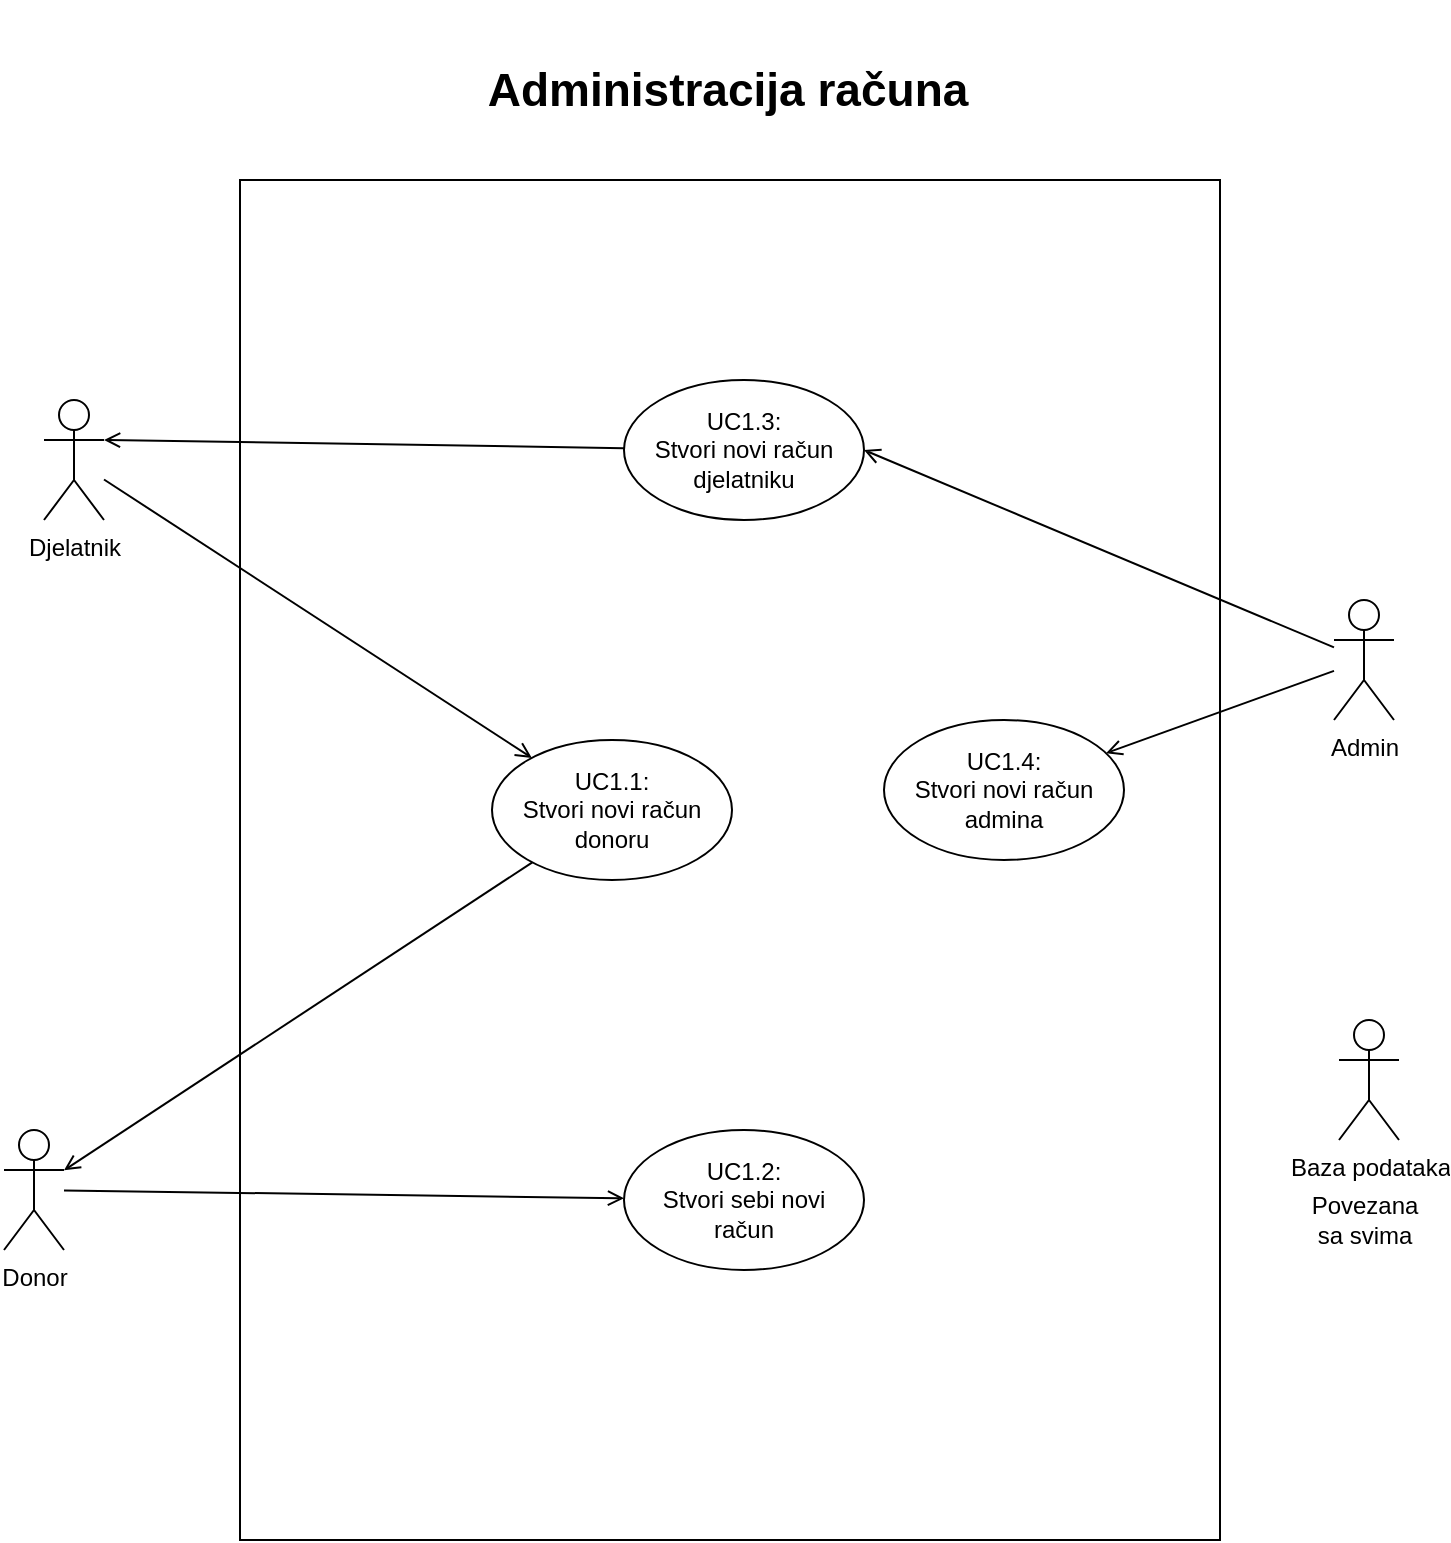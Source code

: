 <mxfile version="13.9.9" type="device" pages="6"><diagram id="UDbmSw3-b7G08Wq9L8JG" name="1 - Administracija računa"><mxGraphModel dx="1422" dy="822" grid="1" gridSize="10" guides="1" tooltips="1" connect="1" arrows="1" fold="1" page="1" pageScale="1" pageWidth="827" pageHeight="1169" math="0" shadow="0"><root><mxCell id="0"/><mxCell id="1" parent="0"/><mxCell id="YLFjxjQVgrT_yQpG1QcT-23" value="" style="rounded=0;whiteSpace=wrap;html=1;" parent="1" vertex="1"><mxGeometry x="168" y="200" width="490" height="680" as="geometry"/></mxCell><mxCell id="YLFjxjQVgrT_yQpG1QcT-1" value="UC1.1:&lt;br&gt;Stvori novi račun donoru" style="ellipse;whiteSpace=wrap;html=1;" parent="1" vertex="1"><mxGeometry x="294" y="480" width="120" height="70" as="geometry"/></mxCell><mxCell id="HblXDDCZq3bCFbvhQbTp-3" style="rounded=0;orthogonalLoop=1;jettySize=auto;html=1;entryX=1;entryY=0.5;entryDx=0;entryDy=0;endArrow=open;endFill=0;" parent="1" source="YLFjxjQVgrT_yQpG1QcT-10" target="HblXDDCZq3bCFbvhQbTp-1" edge="1"><mxGeometry relative="1" as="geometry"/></mxCell><mxCell id="iR_H6cXCIBX0SKRppzB8-4" style="edgeStyle=none;rounded=0;orthogonalLoop=1;jettySize=auto;html=1;endArrow=open;endFill=0;" edge="1" parent="1" source="YLFjxjQVgrT_yQpG1QcT-10" target="iR_H6cXCIBX0SKRppzB8-3"><mxGeometry relative="1" as="geometry"/></mxCell><object label="Admin" id="YLFjxjQVgrT_yQpG1QcT-10"><mxCell style="shape=umlActor;verticalLabelPosition=bottom;verticalAlign=top;html=1;outlineConnect=0;" parent="1" vertex="1"><mxGeometry x="715" y="410" width="30" height="60" as="geometry"/></mxCell></object><mxCell id="YLFjxjQVgrT_yQpG1QcT-11" value="Baza podataka" style="shape=umlActor;verticalLabelPosition=bottom;verticalAlign=top;html=1;outlineConnect=0;" parent="1" vertex="1"><mxGeometry x="717.5" y="620" width="30" height="60" as="geometry"/></mxCell><mxCell id="YLFjxjQVgrT_yQpG1QcT-19" style="edgeStyle=none;rounded=0;orthogonalLoop=1;jettySize=auto;html=1;endArrow=open;endFill=0;" parent="1" source="YLFjxjQVgrT_yQpG1QcT-12" target="YLFjxjQVgrT_yQpG1QcT-1" edge="1"><mxGeometry relative="1" as="geometry"/></mxCell><mxCell id="YLFjxjQVgrT_yQpG1QcT-12" value="Djelatnik" style="shape=umlActor;verticalLabelPosition=bottom;verticalAlign=top;html=1;outlineConnect=0;" parent="1" vertex="1"><mxGeometry x="70" y="310" width="30" height="60" as="geometry"/></mxCell><mxCell id="iR_H6cXCIBX0SKRppzB8-2" style="rounded=0;orthogonalLoop=1;jettySize=auto;html=1;endArrow=open;endFill=0;" edge="1" parent="1" source="YLFjxjQVgrT_yQpG1QcT-1" target="YLFjxjQVgrT_yQpG1QcT-13"><mxGeometry relative="1" as="geometry"/></mxCell><mxCell id="pMyXDb0sN9H2_X97DN93-1" style="edgeStyle=none;rounded=0;orthogonalLoop=1;jettySize=auto;html=1;endArrow=open;endFill=0;" edge="1" parent="1" source="YLFjxjQVgrT_yQpG1QcT-13" target="iR_H6cXCIBX0SKRppzB8-6"><mxGeometry relative="1" as="geometry"/></mxCell><mxCell id="YLFjxjQVgrT_yQpG1QcT-13" value="Donor" style="shape=umlActor;verticalLabelPosition=bottom;verticalAlign=top;html=1;outlineConnect=0;" parent="1" vertex="1"><mxGeometry x="50" y="675" width="30" height="60" as="geometry"/></mxCell><mxCell id="YLFjxjQVgrT_yQpG1QcT-21" value="Povezana sa svima" style="text;html=1;strokeColor=none;fillColor=none;align=center;verticalAlign=middle;whiteSpace=wrap;rounded=0;" parent="1" vertex="1"><mxGeometry x="697.5" y="710" width="65" height="20" as="geometry"/></mxCell><mxCell id="YLFjxjQVgrT_yQpG1QcT-24" value="Administracija računa" style="text;html=1;strokeColor=none;fillColor=none;align=center;verticalAlign=middle;whiteSpace=wrap;rounded=0;fontSize=23;fontStyle=1" parent="1" vertex="1"><mxGeometry x="276" y="110" width="272" height="90" as="geometry"/></mxCell><mxCell id="iR_H6cXCIBX0SKRppzB8-5" style="edgeStyle=none;rounded=0;orthogonalLoop=1;jettySize=auto;html=1;entryX=1;entryY=0.333;entryDx=0;entryDy=0;entryPerimeter=0;endArrow=open;endFill=0;" edge="1" parent="1" source="HblXDDCZq3bCFbvhQbTp-1" target="YLFjxjQVgrT_yQpG1QcT-12"><mxGeometry relative="1" as="geometry"/></mxCell><mxCell id="HblXDDCZq3bCFbvhQbTp-1" value="UC1.3:&lt;br&gt;Stvori novi račun djelatniku" style="ellipse;whiteSpace=wrap;html=1;" parent="1" vertex="1"><mxGeometry x="360" y="300" width="120" height="70" as="geometry"/></mxCell><mxCell id="iR_H6cXCIBX0SKRppzB8-3" value="UC1.4:&lt;br&gt;Stvori novi račun admina" style="ellipse;whiteSpace=wrap;html=1;" vertex="1" parent="1"><mxGeometry x="490" y="470" width="120" height="70" as="geometry"/></mxCell><mxCell id="iR_H6cXCIBX0SKRppzB8-6" value="UC1.2:&lt;br&gt;Stvori sebi novi &lt;br&gt;račun" style="ellipse;whiteSpace=wrap;html=1;" vertex="1" parent="1"><mxGeometry x="360" y="675" width="120" height="70" as="geometry"/></mxCell></root></mxGraphModel></diagram><diagram id="bcS4O8MZPXVW3qVGCRA-" name="2 - aktivacija računa"><mxGraphModel dx="1422" dy="822" grid="1" gridSize="10" guides="1" tooltips="1" connect="1" arrows="1" fold="1" page="1" pageScale="1" pageWidth="827" pageHeight="1169" math="0" shadow="0"><root><mxCell id="l3Jwe67lKNCNDeMZjs4E-0"/><mxCell id="l3Jwe67lKNCNDeMZjs4E-1" parent="l3Jwe67lKNCNDeMZjs4E-0"/><mxCell id="ZmCmNu8PJdAMWARtOQMs-0" value="" style="rounded=0;whiteSpace=wrap;html=1;" parent="l3Jwe67lKNCNDeMZjs4E-1" vertex="1"><mxGeometry x="240" y="200" width="418" height="680" as="geometry"/></mxCell><mxCell id="ZmCmNu8PJdAMWARtOQMs-25" style="edgeStyle=none;rounded=0;jumpStyle=none;orthogonalLoop=1;jettySize=auto;html=1;labelBackgroundColor=none;endArrow=block;endFill=0;fontSize=23;" parent="l3Jwe67lKNCNDeMZjs4E-1" source="ZmCmNu8PJdAMWARtOQMs-3" target="ZmCmNu8PJdAMWARtOQMs-22" edge="1"><mxGeometry relative="1" as="geometry"><mxPoint x="140" y="540" as="targetPoint"/></mxGeometry></mxCell><object label="Admin" id="ZmCmNu8PJdAMWARtOQMs-3"><mxCell style="shape=umlActor;verticalLabelPosition=bottom;verticalAlign=top;html=1;outlineConnect=0;" parent="l3Jwe67lKNCNDeMZjs4E-1" vertex="1"><mxGeometry x="60" y="700" width="30" height="60" as="geometry"/></mxCell></object><mxCell id="ZmCmNu8PJdAMWARtOQMs-5" value="Baza podataka" style="shape=umlActor;verticalLabelPosition=bottom;verticalAlign=top;html=1;outlineConnect=0;" parent="l3Jwe67lKNCNDeMZjs4E-1" vertex="1"><mxGeometry x="737.5" y="500" width="30" height="60" as="geometry"/></mxCell><mxCell id="ZmCmNu8PJdAMWARtOQMs-27" style="edgeStyle=none;rounded=0;jumpStyle=none;orthogonalLoop=1;jettySize=auto;html=1;labelBackgroundColor=none;endArrow=block;endFill=0;fontSize=23;" parent="l3Jwe67lKNCNDeMZjs4E-1" source="ZmCmNu8PJdAMWARtOQMs-8" target="ZmCmNu8PJdAMWARtOQMs-22" edge="1"><mxGeometry relative="1" as="geometry"/></mxCell><mxCell id="ZmCmNu8PJdAMWARtOQMs-8" value="Donor" style="shape=umlActor;verticalLabelPosition=bottom;verticalAlign=top;html=1;outlineConnect=0;" parent="l3Jwe67lKNCNDeMZjs4E-1" vertex="1"><mxGeometry x="180" y="700" width="30" height="60" as="geometry"/></mxCell><mxCell id="ZmCmNu8PJdAMWARtOQMs-9" value="Povezana sa svima" style="text;html=1;strokeColor=none;fillColor=none;align=center;verticalAlign=middle;whiteSpace=wrap;rounded=0;" parent="l3Jwe67lKNCNDeMZjs4E-1" vertex="1"><mxGeometry x="717.5" y="590" width="65" height="20" as="geometry"/></mxCell><mxCell id="ZmCmNu8PJdAMWARtOQMs-10" value="Proces aktivacije računa" style="text;html=1;strokeColor=none;fillColor=none;align=center;verticalAlign=middle;whiteSpace=wrap;rounded=0;fontSize=23;fontStyle=1" parent="l3Jwe67lKNCNDeMZjs4E-1" vertex="1"><mxGeometry x="313" y="140" width="272" height="60" as="geometry"/></mxCell><mxCell id="ZmCmNu8PJdAMWARtOQMs-11" value="UC3:&lt;br&gt;Aktiviraj svoj &lt;br&gt;račun" style="ellipse;whiteSpace=wrap;html=1;" parent="l3Jwe67lKNCNDeMZjs4E-1" vertex="1"><mxGeometry x="410" y="600" width="120" height="90" as="geometry"/></mxCell><mxCell id="ZmCmNu8PJdAMWARtOQMs-26" style="edgeStyle=none;rounded=0;jumpStyle=none;orthogonalLoop=1;jettySize=auto;html=1;labelBackgroundColor=none;endArrow=block;endFill=0;fontSize=23;" parent="l3Jwe67lKNCNDeMZjs4E-1" source="ZmCmNu8PJdAMWARtOQMs-14" target="ZmCmNu8PJdAMWARtOQMs-22" edge="1"><mxGeometry relative="1" as="geometry"><mxPoint x="160" y="540" as="targetPoint"/></mxGeometry></mxCell><mxCell id="ZmCmNu8PJdAMWARtOQMs-14" value="Djelatnik" style="shape=umlActor;verticalLabelPosition=bottom;verticalAlign=top;html=1;outlineConnect=0;" parent="l3Jwe67lKNCNDeMZjs4E-1" vertex="1"><mxGeometry x="120" y="700" width="30" height="60" as="geometry"/></mxCell><mxCell id="ZmCmNu8PJdAMWARtOQMs-15" value="&lt;font style=&quot;font-size: 13px&quot;&gt;&amp;lt;&amp;lt;includes&amp;gt;&amp;gt;&lt;/font&gt;" style="edgeStyle=none;rounded=0;jumpStyle=none;orthogonalLoop=1;jettySize=auto;html=1;labelBackgroundColor=none;endArrow=open;endFill=0;fontSize=23;" parent="l3Jwe67lKNCNDeMZjs4E-1" source="ZmCmNu8PJdAMWARtOQMs-16" target="ZmCmNu8PJdAMWARtOQMs-19" edge="1"><mxGeometry x="-0.064" y="-15" relative="1" as="geometry"><mxPoint as="offset"/></mxGeometry></mxCell><mxCell id="ZmCmNu8PJdAMWARtOQMs-16" value="UC1.x:&lt;br&gt;Dodaj novi &lt;br&gt;račun" style="ellipse;whiteSpace=wrap;html=1;" parent="l3Jwe67lKNCNDeMZjs4E-1" vertex="1"><mxGeometry x="276" y="320" width="120" height="90" as="geometry"/></mxCell><mxCell id="ZmCmNu8PJdAMWARtOQMs-19" value="UC2:&lt;br&gt;Pošalji e-mail za aktivaciju" style="ellipse;whiteSpace=wrap;html=1;" parent="l3Jwe67lKNCNDeMZjs4E-1" vertex="1"><mxGeometry x="490" y="340" width="120" height="90" as="geometry"/></mxCell><mxCell id="ZmCmNu8PJdAMWARtOQMs-20" value="" style="curved=1;endArrow=classic;html=1;labelBackgroundColor=none;fontSize=23;exitX=0;exitY=1;exitDx=0;exitDy=0;" parent="l3Jwe67lKNCNDeMZjs4E-1" source="ZmCmNu8PJdAMWARtOQMs-19" target="ZmCmNu8PJdAMWARtOQMs-22" edge="1"><mxGeometry width="50" height="50" relative="1" as="geometry"><mxPoint x="390" y="460" as="sourcePoint"/><mxPoint x="440" y="410" as="targetPoint"/><Array as="points"><mxPoint x="460" y="484"/><mxPoint x="340" y="510"/></Array></mxGeometry></mxCell><mxCell id="ZmCmNu8PJdAMWARtOQMs-28" style="edgeStyle=none;rounded=0;jumpStyle=none;orthogonalLoop=1;jettySize=auto;html=1;entryX=0.192;entryY=0.933;entryDx=0;entryDy=0;entryPerimeter=0;labelBackgroundColor=none;endArrow=open;endFill=0;fontSize=23;" parent="l3Jwe67lKNCNDeMZjs4E-1" source="ZmCmNu8PJdAMWARtOQMs-22" target="ZmCmNu8PJdAMWARtOQMs-16" edge="1"><mxGeometry relative="1" as="geometry"/></mxCell><mxCell id="ZmCmNu8PJdAMWARtOQMs-29" style="edgeStyle=none;rounded=0;jumpStyle=none;orthogonalLoop=1;jettySize=auto;html=1;labelBackgroundColor=none;endArrow=open;endFill=0;fontSize=23;" parent="l3Jwe67lKNCNDeMZjs4E-1" source="ZmCmNu8PJdAMWARtOQMs-22" target="ZmCmNu8PJdAMWARtOQMs-11" edge="1"><mxGeometry relative="1" as="geometry"/></mxCell><mxCell id="ZmCmNu8PJdAMWARtOQMs-22" value="&lt;font style=&quot;font-size: 12px&quot;&gt;Korisnik sustava&lt;/font&gt;" style="shape=umlActor;verticalLabelPosition=top;verticalAlign=top;html=1;outlineConnect=0;fontSize=23;" parent="l3Jwe67lKNCNDeMZjs4E-1" vertex="1"><mxGeometry x="130" y="450" width="30" height="60" as="geometry"/></mxCell></root></mxGraphModel></diagram><diagram name="3 - Uređivanje postojećih računa" id="xQfo5OR8hAxVaL5SMob4"><mxGraphModel dx="1422" dy="822" grid="1" gridSize="10" guides="1" tooltips="1" connect="1" arrows="1" fold="1" page="1" pageScale="1" pageWidth="827" pageHeight="1169" math="0" shadow="0"><root><mxCell id="r4QOouAs3C4zZu1eyraq-0"/><mxCell id="r4QOouAs3C4zZu1eyraq-1" parent="r4QOouAs3C4zZu1eyraq-0"/><mxCell id="r4QOouAs3C4zZu1eyraq-2" value="" style="rounded=0;whiteSpace=wrap;html=1;" vertex="1" parent="r4QOouAs3C4zZu1eyraq-1"><mxGeometry x="168" y="200" width="490" height="680" as="geometry"/></mxCell><mxCell id="r4QOouAs3C4zZu1eyraq-4" value="UC5:&lt;br&gt;Deaktiviraj račun" style="ellipse;whiteSpace=wrap;html=1;" vertex="1" parent="r4QOouAs3C4zZu1eyraq-1"><mxGeometry x="490" y="470" width="120" height="80" as="geometry"/></mxCell><mxCell id="r4QOouAs3C4zZu1eyraq-5" style="edgeStyle=none;rounded=0;orthogonalLoop=1;jettySize=auto;html=1;endArrow=open;endFill=0;" edge="1" parent="r4QOouAs3C4zZu1eyraq-1" source="r4QOouAs3C4zZu1eyraq-6" target="r4QOouAs3C4zZu1eyraq-23"><mxGeometry relative="1" as="geometry"><mxPoint x="160" y="680" as="targetPoint"/></mxGeometry></mxCell><mxCell id="r4QOouAs3C4zZu1eyraq-6" value="UC4:&lt;br&gt;Uredi podatke &lt;br&gt;računa donora" style="ellipse;whiteSpace=wrap;html=1;" vertex="1" parent="r4QOouAs3C4zZu1eyraq-1"><mxGeometry x="340" y="520" width="120" height="90" as="geometry"/></mxCell><mxCell id="r4QOouAs3C4zZu1eyraq-7" style="rounded=0;orthogonalLoop=1;jettySize=auto;html=1;entryX=0.433;entryY=1.022;entryDx=0;entryDy=0;endArrow=block;endFill=0;entryPerimeter=0;" edge="1" parent="r4QOouAs3C4zZu1eyraq-1" source="r4QOouAs3C4zZu1eyraq-8" target="r4QOouAs3C4zZu1eyraq-6"><mxGeometry relative="1" as="geometry"/></mxCell><mxCell id="r4QOouAs3C4zZu1eyraq-8" value="UC4.1:&lt;br&gt;Uredi svoje matične i kontakt podatke (donor)&amp;nbsp;" style="ellipse;whiteSpace=wrap;html=1;" vertex="1" parent="r4QOouAs3C4zZu1eyraq-1"><mxGeometry x="330" y="735" width="120" height="90" as="geometry"/></mxCell><mxCell id="r4QOouAs3C4zZu1eyraq-10" style="edgeStyle=none;rounded=0;orthogonalLoop=1;jettySize=auto;html=1;endArrow=open;endFill=0;" edge="1" parent="r4QOouAs3C4zZu1eyraq-1" source="r4QOouAs3C4zZu1eyraq-14" target="r4QOouAs3C4zZu1eyraq-4"><mxGeometry relative="1" as="geometry"/></mxCell><mxCell id="r4QOouAs3C4zZu1eyraq-13" style="edgeStyle=none;rounded=0;orthogonalLoop=1;jettySize=auto;html=1;endArrow=open;endFill=0;" edge="1" parent="r4QOouAs3C4zZu1eyraq-1" source="r4QOouAs3C4zZu1eyraq-14" target="r4QOouAs3C4zZu1eyraq-31"><mxGeometry relative="1" as="geometry"/></mxCell><object label="Admin" id="r4QOouAs3C4zZu1eyraq-14"><mxCell style="shape=umlActor;verticalLabelPosition=bottom;verticalAlign=top;html=1;outlineConnect=0;" vertex="1" parent="r4QOouAs3C4zZu1eyraq-1"><mxGeometry x="715" y="410" width="30" height="60" as="geometry"/></mxCell></object><mxCell id="r4QOouAs3C4zZu1eyraq-15" value="Baza podataka" style="shape=umlActor;verticalLabelPosition=bottom;verticalAlign=top;html=1;outlineConnect=0;" vertex="1" parent="r4QOouAs3C4zZu1eyraq-1"><mxGeometry x="717.5" y="620" width="30" height="60" as="geometry"/></mxCell><mxCell id="r4QOouAs3C4zZu1eyraq-17" style="edgeStyle=none;rounded=0;orthogonalLoop=1;jettySize=auto;html=1;endArrow=open;endFill=0;" edge="1" parent="r4QOouAs3C4zZu1eyraq-1" source="r4QOouAs3C4zZu1eyraq-19" target="r4QOouAs3C4zZu1eyraq-6"><mxGeometry relative="1" as="geometry"/></mxCell><mxCell id="r4QOouAs3C4zZu1eyraq-18" style="edgeStyle=none;rounded=0;orthogonalLoop=1;jettySize=auto;html=1;endArrow=open;endFill=0;" edge="1" parent="r4QOouAs3C4zZu1eyraq-1" source="r4QOouAs3C4zZu1eyraq-19" target="r4QOouAs3C4zZu1eyraq-31"><mxGeometry relative="1" as="geometry"/></mxCell><mxCell id="r4QOouAs3C4zZu1eyraq-19" value="Djelatnik" style="shape=umlActor;verticalLabelPosition=bottom;verticalAlign=top;html=1;outlineConnect=0;" vertex="1" parent="r4QOouAs3C4zZu1eyraq-1"><mxGeometry x="70" y="310" width="30" height="60" as="geometry"/></mxCell><mxCell id="r4QOouAs3C4zZu1eyraq-20" style="edgeStyle=none;rounded=0;orthogonalLoop=1;jettySize=auto;html=1;endArrow=open;endFill=0;" edge="1" parent="r4QOouAs3C4zZu1eyraq-1" source="r4QOouAs3C4zZu1eyraq-23" target="r4QOouAs3C4zZu1eyraq-8"><mxGeometry relative="1" as="geometry"/></mxCell><mxCell id="r4QOouAs3C4zZu1eyraq-23" value="Donor" style="shape=umlActor;verticalLabelPosition=bottom;verticalAlign=top;html=1;outlineConnect=0;" vertex="1" parent="r4QOouAs3C4zZu1eyraq-1"><mxGeometry x="50" y="675" width="30" height="60" as="geometry"/></mxCell><mxCell id="r4QOouAs3C4zZu1eyraq-24" value="Povezana sa svima" style="text;html=1;strokeColor=none;fillColor=none;align=center;verticalAlign=middle;whiteSpace=wrap;rounded=0;" vertex="1" parent="r4QOouAs3C4zZu1eyraq-1"><mxGeometry x="697.5" y="710" width="65" height="20" as="geometry"/></mxCell><mxCell id="r4QOouAs3C4zZu1eyraq-25" value="Uređivanje postojećih računa" style="text;html=1;strokeColor=none;fillColor=none;align=center;verticalAlign=middle;whiteSpace=wrap;rounded=0;fontSize=23;fontStyle=1" vertex="1" parent="r4QOouAs3C4zZu1eyraq-1"><mxGeometry x="276" y="110" width="272" height="90" as="geometry"/></mxCell><mxCell id="r4QOouAs3C4zZu1eyraq-31" value="UC4.2:&lt;br&gt;Uredi matične i kontakt podatke djelatnika" style="ellipse;whiteSpace=wrap;html=1;" vertex="1" parent="r4QOouAs3C4zZu1eyraq-1"><mxGeometry x="340" y="300" width="120" height="90" as="geometry"/></mxCell></root></mxGraphModel></diagram><diagram id="PM3gXR4Rx0EnqRNr1smH" name="4 - Proces doniranja"><mxGraphModel dx="1422" dy="822" grid="1" gridSize="10" guides="1" tooltips="1" connect="1" arrows="1" fold="1" page="1" pageScale="1" pageWidth="827" pageHeight="1169" math="0" shadow="0"><root><mxCell id="unJ25YsaEt9cxv-j1CBF-0"/><mxCell id="unJ25YsaEt9cxv-j1CBF-1" parent="unJ25YsaEt9cxv-j1CBF-0"/><mxCell id="QkFvE7-OEri20Eeh2vXk-0" value="" style="rounded=0;whiteSpace=wrap;html=1;" parent="unJ25YsaEt9cxv-j1CBF-1" vertex="1"><mxGeometry x="168" y="200" width="490" height="680" as="geometry"/></mxCell><mxCell id="QkFvE7-OEri20Eeh2vXk-19" style="edgeStyle=none;rounded=0;orthogonalLoop=1;jettySize=auto;html=1;entryX=0;entryY=0.333;entryDx=0;entryDy=0;entryPerimeter=0;endArrow=open;endFill=0;fontSize=23;exitX=1;exitY=1;exitDx=0;exitDy=0;" parent="unJ25YsaEt9cxv-j1CBF-1" source="s_YHTH5U3iRiAkAEmx1x-0" target="QkFvE7-OEri20Eeh2vXk-15" edge="1"><mxGeometry relative="1" as="geometry"/></mxCell><mxCell id="QkFvE7-OEri20Eeh2vXk-21" style="edgeStyle=none;rounded=0;orthogonalLoop=1;jettySize=auto;html=1;endArrow=open;endFill=0;fontSize=23;" parent="unJ25YsaEt9cxv-j1CBF-1" source="QkFvE7-OEri20Eeh2vXk-3" target="QkFvE7-OEri20Eeh2vXk-15" edge="1"><mxGeometry relative="1" as="geometry"/></mxCell><mxCell id="QkFvE7-OEri20Eeh2vXk-3" value="UC4:&lt;br&gt;Uredi podatke &lt;br&gt;računa donora" style="ellipse;whiteSpace=wrap;html=1;" parent="unJ25YsaEt9cxv-j1CBF-1" vertex="1"><mxGeometry x="380" y="360" width="120" height="90" as="geometry"/></mxCell><mxCell id="QkFvE7-OEri20Eeh2vXk-10" style="edgeStyle=none;rounded=0;orthogonalLoop=1;jettySize=auto;html=1;endArrow=open;endFill=0;entryX=0;entryY=1;entryDx=0;entryDy=0;" parent="unJ25YsaEt9cxv-j1CBF-1" source="QkFvE7-OEri20Eeh2vXk-12" target="s_YHTH5U3iRiAkAEmx1x-0" edge="1"><mxGeometry relative="1" as="geometry"/></mxCell><mxCell id="QkFvE7-OEri20Eeh2vXk-11" style="edgeStyle=none;rounded=0;orthogonalLoop=1;jettySize=auto;html=1;endArrow=open;endFill=0;" parent="unJ25YsaEt9cxv-j1CBF-1" source="QkFvE7-OEri20Eeh2vXk-12" target="QkFvE7-OEri20Eeh2vXk-3" edge="1"><mxGeometry relative="1" as="geometry"/></mxCell><mxCell id="egzjOSCWWUpPTWnvytbp-1" style="edgeStyle=none;rounded=0;orthogonalLoop=1;jettySize=auto;html=1;endArrow=open;endFill=0;fontSize=23;" parent="unJ25YsaEt9cxv-j1CBF-1" source="QkFvE7-OEri20Eeh2vXk-12" target="QkFvE7-OEri20Eeh2vXk-22" edge="1"><mxGeometry relative="1" as="geometry"/></mxCell><mxCell id="QkFvE7-OEri20Eeh2vXk-12" value="Djelatnik" style="shape=umlActor;verticalLabelPosition=bottom;verticalAlign=top;html=1;outlineConnect=0;" parent="unJ25YsaEt9cxv-j1CBF-1" vertex="1"><mxGeometry x="60" y="535" width="30" height="60" as="geometry"/></mxCell><mxCell id="QkFvE7-OEri20Eeh2vXk-15" value="Donor" style="shape=umlActor;verticalLabelPosition=bottom;verticalAlign=top;html=1;outlineConnect=0;" parent="unJ25YsaEt9cxv-j1CBF-1" vertex="1"><mxGeometry x="720" y="535" width="30" height="60" as="geometry"/></mxCell><mxCell id="QkFvE7-OEri20Eeh2vXk-18" value="Proces doniranja" style="text;html=1;strokeColor=none;fillColor=none;align=center;verticalAlign=middle;whiteSpace=wrap;rounded=0;fontSize=23;fontStyle=1" parent="unJ25YsaEt9cxv-j1CBF-1" vertex="1"><mxGeometry x="276" y="110" width="272" height="90" as="geometry"/></mxCell><mxCell id="QkFvE7-OEri20Eeh2vXk-22" value="UC6:&lt;br&gt;Stvori pokušaj doniranja" style="ellipse;whiteSpace=wrap;html=1;" parent="unJ25YsaEt9cxv-j1CBF-1" vertex="1"><mxGeometry x="380" y="630" width="120" height="90" as="geometry"/></mxCell><mxCell id="egzjOSCWWUpPTWnvytbp-0" style="edgeStyle=none;rounded=0;orthogonalLoop=1;jettySize=auto;html=1;endArrow=open;endFill=0;fontSize=23;exitX=1;exitY=0.5;exitDx=0;exitDy=0;" parent="unJ25YsaEt9cxv-j1CBF-1" source="QkFvE7-OEri20Eeh2vXk-22" target="QkFvE7-OEri20Eeh2vXk-15" edge="1"><mxGeometry relative="1" as="geometry"><mxPoint x="594.789" y="600.057" as="sourcePoint"/></mxGeometry></mxCell><mxCell id="6YZUiDJE9QsVl-nPgjBZ-0" value="Baza podataka" style="shape=umlActor;verticalLabelPosition=bottom;verticalAlign=top;html=1;outlineConnect=0;" parent="unJ25YsaEt9cxv-j1CBF-1" vertex="1"><mxGeometry x="730" y="700" width="30" height="60" as="geometry"/></mxCell><mxCell id="6YZUiDJE9QsVl-nPgjBZ-1" value="Povezana sa svima" style="text;html=1;strokeColor=none;fillColor=none;align=center;verticalAlign=middle;whiteSpace=wrap;rounded=0;" parent="unJ25YsaEt9cxv-j1CBF-1" vertex="1"><mxGeometry x="710" y="790" width="65" height="20" as="geometry"/></mxCell><mxCell id="s_YHTH5U3iRiAkAEmx1x-0" value="UC1.1:&lt;br&gt;Stvori novi račun donoru" style="ellipse;whiteSpace=wrap;html=1;" parent="unJ25YsaEt9cxv-j1CBF-1" vertex="1"><mxGeometry x="370" y="240" width="120" height="70" as="geometry"/></mxCell><mxCell id="FKb2E0FGhEwx5WbuDoB2-2" style="edgeStyle=none;rounded=0;orthogonalLoop=1;jettySize=auto;html=1;endArrow=open;endFill=0;" parent="unJ25YsaEt9cxv-j1CBF-1" source="FKb2E0FGhEwx5WbuDoB2-0" target="QkFvE7-OEri20Eeh2vXk-12" edge="1"><mxGeometry relative="1" as="geometry"/></mxCell><mxCell id="FKb2E0FGhEwx5WbuDoB2-0" value="UC 14:&lt;br&gt;Izdaj upozorenje o prekoračenju optimalne granice" style="ellipse;whiteSpace=wrap;html=1;" parent="unJ25YsaEt9cxv-j1CBF-1" vertex="1"><mxGeometry x="240" y="760" width="120" height="90" as="geometry"/></mxCell><mxCell id="FKb2E0FGhEwx5WbuDoB2-1" value="&lt;font style=&quot;font-size: 13px&quot;&gt;&amp;lt;&amp;lt;extends&amp;gt;&amp;gt;&lt;/font&gt;" style="edgeStyle=none;rounded=0;orthogonalLoop=1;jettySize=auto;html=1;endArrow=open;endFill=0;fontSize=23;jumpStyle=none;labelBackgroundColor=none;exitX=1;exitY=0;exitDx=0;exitDy=0;" parent="unJ25YsaEt9cxv-j1CBF-1" source="FKb2E0FGhEwx5WbuDoB2-0" target="QkFvE7-OEri20Eeh2vXk-22" edge="1"><mxGeometry x="0.025" y="-12" relative="1" as="geometry"><mxPoint as="offset"/><mxPoint x="564" y="983.38" as="sourcePoint"/><mxPoint x="494" y="720" as="targetPoint"/></mxGeometry></mxCell><mxCell id="A3maXay6MP779FW1YCOP-0" value="UC4.3:&lt;br&gt;Evidentiraj trajno odbijanje donora" style="ellipse;whiteSpace=wrap;html=1;" vertex="1" parent="unJ25YsaEt9cxv-j1CBF-1"><mxGeometry x="380" y="520" width="120" height="90" as="geometry"/></mxCell><mxCell id="A3maXay6MP779FW1YCOP-1" value="&lt;font style=&quot;font-size: 13px&quot;&gt;&amp;lt;&amp;lt;extends&amp;gt;&amp;gt;&lt;/font&gt;" style="edgeStyle=none;rounded=0;orthogonalLoop=1;jettySize=auto;html=1;endArrow=open;endFill=0;fontSize=23;jumpStyle=none;labelBackgroundColor=none;exitX=0.5;exitY=0;exitDx=0;exitDy=0;" edge="1" parent="unJ25YsaEt9cxv-j1CBF-1" source="A3maXay6MP779FW1YCOP-0" target="QkFvE7-OEri20Eeh2vXk-3"><mxGeometry x="0.025" y="-12" relative="1" as="geometry"><mxPoint as="offset"/><mxPoint x="309.996" y="469.77" as="sourcePoint"/><mxPoint x="479.996" y="413.41" as="targetPoint"/></mxGeometry></mxCell></root></mxGraphModel></diagram><diagram id="dkprKJiYCUZaGu7jUt1Z" name="5 - javni web i mogućnosti nakon prijave"><mxGraphModel dx="1422" dy="822" grid="1" gridSize="10" guides="1" tooltips="1" connect="1" arrows="1" fold="1" page="1" pageScale="1" pageWidth="827" pageHeight="1169" math="0" shadow="0"><root><mxCell id="KatLnS1vBae2M_We8iUs-0"/><mxCell id="KatLnS1vBae2M_We8iUs-1" parent="KatLnS1vBae2M_We8iUs-0"/><mxCell id="KatLnS1vBae2M_We8iUs-2" value="" style="rounded=0;whiteSpace=wrap;html=1;" parent="KatLnS1vBae2M_We8iUs-1" vertex="1"><mxGeometry x="168" y="200" width="490" height="680" as="geometry"/></mxCell><mxCell id="KatLnS1vBae2M_We8iUs-3" value="UC9:&lt;br&gt;Definiraj optimalne granice zaliha krvi" style="ellipse;whiteSpace=wrap;html=1;" parent="KatLnS1vBae2M_We8iUs-1" vertex="1"><mxGeometry x="280" y="470" width="120" height="90" as="geometry"/></mxCell><mxCell id="dCj8r0inyh1Lml9PF3wX-6" style="edgeStyle=none;rounded=0;orthogonalLoop=1;jettySize=auto;html=1;endArrow=open;endFill=0;fontSize=23;" parent="KatLnS1vBae2M_We8iUs-1" source="KatLnS1vBae2M_We8iUs-4" target="xyKuji14VcuLLba58UJv-1" edge="1"><mxGeometry relative="1" as="geometry"/></mxCell><mxCell id="KatLnS1vBae2M_We8iUs-4" value="UC7:&lt;br&gt;Pregledaj zalihe svih krvnih grupa" style="ellipse;whiteSpace=wrap;html=1;" parent="KatLnS1vBae2M_We8iUs-1" vertex="1"><mxGeometry x="400" y="220" width="120" height="90" as="geometry"/></mxCell><mxCell id="dCj8r0inyh1Lml9PF3wX-7" style="edgeStyle=none;rounded=0;orthogonalLoop=1;jettySize=auto;html=1;endArrow=open;endFill=0;fontSize=23;" parent="KatLnS1vBae2M_We8iUs-1" source="KatLnS1vBae2M_We8iUs-10" target="KatLnS1vBae2M_We8iUs-3" edge="1"><mxGeometry relative="1" as="geometry"/></mxCell><mxCell id="8Z27Jn0w3EdOl-7WRDZ--0" style="edgeStyle=none;rounded=0;orthogonalLoop=1;jettySize=auto;html=1;endArrow=block;endFill=0;" parent="KatLnS1vBae2M_We8iUs-1" source="KatLnS1vBae2M_We8iUs-10" target="KatLnS1vBae2M_We8iUs-14" edge="1"><mxGeometry relative="1" as="geometry"/></mxCell><object label="Admin" id="KatLnS1vBae2M_We8iUs-10"><mxCell style="shape=umlActor;verticalLabelPosition=bottom;verticalAlign=top;html=1;outlineConnect=0;" parent="KatLnS1vBae2M_We8iUs-1" vertex="1"><mxGeometry x="130" y="490" width="30" height="60" as="geometry"/></mxCell></object><mxCell id="KatLnS1vBae2M_We8iUs-11" value="Baza podataka" style="shape=umlActor;verticalLabelPosition=bottom;verticalAlign=top;html=1;outlineConnect=0;" parent="KatLnS1vBae2M_We8iUs-1" vertex="1"><mxGeometry x="730" y="425" width="30" height="60" as="geometry"/></mxCell><mxCell id="xyKuji14VcuLLba58UJv-2" style="edgeStyle=none;rounded=0;orthogonalLoop=1;jettySize=auto;html=1;endArrow=block;endFill=0;" edge="1" parent="KatLnS1vBae2M_We8iUs-1" source="KatLnS1vBae2M_We8iUs-14" target="xyKuji14VcuLLba58UJv-1"><mxGeometry relative="1" as="geometry"/></mxCell><mxCell id="xyKuji14VcuLLba58UJv-4" style="edgeStyle=none;rounded=0;orthogonalLoop=1;jettySize=auto;html=1;endArrow=open;endFill=0;" edge="1" parent="KatLnS1vBae2M_We8iUs-1" source="KatLnS1vBae2M_We8iUs-14" target="xyKuji14VcuLLba58UJv-0"><mxGeometry relative="1" as="geometry"/></mxCell><mxCell id="KatLnS1vBae2M_We8iUs-14" value="Prijavljeni &lt;br&gt;korisnik" style="shape=umlActor;verticalLabelPosition=middle;verticalAlign=middle;html=1;outlineConnect=0;labelPosition=left;align=right;" parent="KatLnS1vBae2M_We8iUs-1" vertex="1"><mxGeometry x="100" y="370" width="30" height="60" as="geometry"/></mxCell><mxCell id="dCj8r0inyh1Lml9PF3wX-3" style="edgeStyle=none;rounded=0;orthogonalLoop=1;jettySize=auto;html=1;endArrow=open;endFill=0;fontSize=23;" parent="KatLnS1vBae2M_We8iUs-1" source="KatLnS1vBae2M_We8iUs-17" target="0-VD11p0P3Yj155Jg55M-1" edge="1"><mxGeometry relative="1" as="geometry"/></mxCell><mxCell id="dCj8r0inyh1Lml9PF3wX-10" style="edgeStyle=none;rounded=0;jumpStyle=none;orthogonalLoop=1;jettySize=auto;html=1;endArrow=block;endFill=0;fontSize=23;" parent="KatLnS1vBae2M_We8iUs-1" source="KatLnS1vBae2M_We8iUs-17" target="KatLnS1vBae2M_We8iUs-14" edge="1"><mxGeometry relative="1" as="geometry"><mxPoint x="110" y="360" as="targetPoint"/></mxGeometry></mxCell><mxCell id="KatLnS1vBae2M_We8iUs-17" value="Donor" style="shape=umlActor;verticalLabelPosition=bottom;verticalAlign=top;html=1;outlineConnect=0;" parent="KatLnS1vBae2M_We8iUs-1" vertex="1"><mxGeometry x="40" y="770" width="30" height="60" as="geometry"/></mxCell><mxCell id="KatLnS1vBae2M_We8iUs-18" value="Povezana sa svima" style="text;html=1;strokeColor=none;fillColor=none;align=center;verticalAlign=middle;whiteSpace=wrap;rounded=0;" parent="KatLnS1vBae2M_We8iUs-1" vertex="1"><mxGeometry x="710" y="515" width="65" height="20" as="geometry"/></mxCell><mxCell id="KatLnS1vBae2M_We8iUs-20" value="Javni web i mogućnosti nakon prijave" style="text;html=1;strokeColor=none;fillColor=none;align=center;verticalAlign=middle;whiteSpace=wrap;rounded=0;fontSize=23;fontStyle=1" parent="KatLnS1vBae2M_We8iUs-1" vertex="1"><mxGeometry x="276" y="110" width="272" height="90" as="geometry"/></mxCell><mxCell id="dCj8r0inyh1Lml9PF3wX-4" style="edgeStyle=none;rounded=0;orthogonalLoop=1;jettySize=auto;html=1;endArrow=open;endFill=0;fontSize=23;" parent="KatLnS1vBae2M_We8iUs-1" source="rHNImuTdc40IMD90GvBG-0" target="KatLnS1vBae2M_We8iUs-17" edge="1"><mxGeometry relative="1" as="geometry"/></mxCell><mxCell id="rHNImuTdc40IMD90GvBG-0" value="UC10:&lt;br&gt;Ispiši poruku o stanju zalihe krvne grupe donora" style="ellipse;whiteSpace=wrap;html=1;" parent="KatLnS1vBae2M_We8iUs-1" vertex="1"><mxGeometry x="360" y="755" width="120" height="90" as="geometry"/></mxCell><mxCell id="0-VD11p0P3Yj155Jg55M-1" value="UC11:&lt;br&gt;Pregledaj povijest pokušaja doniranja" style="ellipse;whiteSpace=wrap;html=1;" parent="KatLnS1vBae2M_We8iUs-1" vertex="1"><mxGeometry x="260" y="665" width="120" height="90" as="geometry"/></mxCell><mxCell id="dCj8r0inyh1Lml9PF3wX-8" value="&lt;font style=&quot;font-size: 13px&quot;&gt;&amp;lt;&amp;lt;extends&amp;gt;&amp;gt;&lt;/font&gt;" style="edgeStyle=none;rounded=0;orthogonalLoop=1;jettySize=auto;html=1;entryX=1;entryY=0.5;entryDx=0;entryDy=0;endArrow=open;endFill=0;fontSize=23;jumpStyle=none;labelBackgroundColor=none;" parent="KatLnS1vBae2M_We8iUs-1" source="dCj8r0inyh1Lml9PF3wX-0" target="0-VD11p0P3Yj155Jg55M-1" edge="1"><mxGeometry x="0.025" y="-12" relative="1" as="geometry"><mxPoint as="offset"/></mxGeometry></mxCell><mxCell id="dCj8r0inyh1Lml9PF3wX-0" value="UC12:&lt;br&gt;Preuzmi PDF potvrdu" style="ellipse;whiteSpace=wrap;html=1;" parent="KatLnS1vBae2M_We8iUs-1" vertex="1"><mxGeometry x="495" y="670" width="110" height="80" as="geometry"/></mxCell><mxCell id="dCj8r0inyh1Lml9PF3wX-9" style="edgeStyle=none;rounded=0;jumpStyle=none;orthogonalLoop=1;jettySize=auto;html=1;endArrow=block;endFill=0;fontSize=23;" parent="KatLnS1vBae2M_We8iUs-1" source="dCj8r0inyh1Lml9PF3wX-1" target="KatLnS1vBae2M_We8iUs-14" edge="1"><mxGeometry relative="1" as="geometry"><mxPoint x="93" y="360" as="targetPoint"/></mxGeometry></mxCell><mxCell id="Yn4aXZFrTZ2CTol-vIRy-0" style="edgeStyle=none;rounded=0;orthogonalLoop=1;jettySize=auto;html=1;startArrow=none;startFill=0;endArrow=open;endFill=0;" edge="1" parent="KatLnS1vBae2M_We8iUs-1" source="dCj8r0inyh1Lml9PF3wX-1" target="0-VD11p0P3Yj155Jg55M-1"><mxGeometry relative="1" as="geometry"/></mxCell><mxCell id="dCj8r0inyh1Lml9PF3wX-1" value="Djelatnik" style="shape=umlActor;verticalLabelPosition=bottom;verticalAlign=top;html=1;outlineConnect=0;" parent="KatLnS1vBae2M_We8iUs-1" vertex="1"><mxGeometry x="100" y="630" width="30" height="60" as="geometry"/></mxCell><mxCell id="cVGD7hV-f4QgbS4NSaty-3" style="edgeStyle=none;rounded=0;orthogonalLoop=1;jettySize=auto;html=1;endArrow=open;endFill=0;" parent="KatLnS1vBae2M_We8iUs-1" source="cVGD7hV-f4QgbS4NSaty-0" target="dCj8r0inyh1Lml9PF3wX-1" edge="1"><mxGeometry relative="1" as="geometry"/></mxCell><mxCell id="cVGD7hV-f4QgbS4NSaty-0" value="UC 14:&lt;br&gt;Izdaj upozorenje o prekoračenju optimalne granice" style="ellipse;whiteSpace=wrap;html=1;" parent="KatLnS1vBae2M_We8iUs-1" vertex="1"><mxGeometry x="490" y="485" width="120" height="90" as="geometry"/></mxCell><mxCell id="cVGD7hV-f4QgbS4NSaty-1" value="&lt;font style=&quot;font-size: 13px&quot;&gt;&amp;lt;&amp;lt;extends&amp;gt;&amp;gt;&lt;/font&gt;" style="edgeStyle=none;rounded=0;orthogonalLoop=1;jettySize=auto;html=1;endArrow=open;endFill=0;fontSize=23;jumpStyle=none;labelBackgroundColor=none;exitX=0.025;exitY=0.3;exitDx=0;exitDy=0;exitPerimeter=0;" parent="KatLnS1vBae2M_We8iUs-1" source="cVGD7hV-f4QgbS4NSaty-0" target="KatLnS1vBae2M_We8iUs-3" edge="1"><mxGeometry x="-0.34" y="-18" relative="1" as="geometry"><mxPoint y="-1" as="offset"/><mxPoint x="460" y="460" as="sourcePoint"/><mxPoint x="345.24" y="371.62" as="targetPoint"/><Array as="points"/></mxGeometry></mxCell><mxCell id="xyKuji14VcuLLba58UJv-0" value="UC8:&lt;br&gt;Promijeni lozinku" style="ellipse;whiteSpace=wrap;html=1;" vertex="1" parent="KatLnS1vBae2M_We8iUs-1"><mxGeometry x="352" y="350" width="120" height="70" as="geometry"/></mxCell><mxCell id="xyKuji14VcuLLba58UJv-1" value="Korisnik&lt;br&gt;interneta" style="shape=umlActor;verticalLabelPosition=top;verticalAlign=top;html=1;outlineConnect=0;spacingTop=15;" vertex="1" parent="KatLnS1vBae2M_We8iUs-1"><mxGeometry x="100" y="240" width="30" height="60" as="geometry"/></mxCell></root></mxGraphModel></diagram><diagram id="s8fo3fmLO6iAIPCkpetk" name="6 - potrošnja krvi i obavijesti"><mxGraphModel dx="1422" dy="822" grid="1" gridSize="10" guides="1" tooltips="1" connect="1" arrows="1" fold="1" page="1" pageScale="1" pageWidth="827" pageHeight="1169" math="0" shadow="0"><root><mxCell id="tiEof8a4iyuTL1THkYtD-0"/><mxCell id="tiEof8a4iyuTL1THkYtD-1" parent="tiEof8a4iyuTL1THkYtD-0"/><mxCell id="mNaIdPLzuTX4K8Ge76vD-0" value="" style="rounded=0;whiteSpace=wrap;html=1;" parent="tiEof8a4iyuTL1THkYtD-1" vertex="1"><mxGeometry x="169" y="220" width="490" height="680" as="geometry"/></mxCell><mxCell id="mNaIdPLzuTX4K8Ge76vD-26" style="edgeStyle=none;rounded=0;jumpStyle=none;orthogonalLoop=1;jettySize=auto;html=1;entryX=0.927;entryY=0.291;entryDx=0;entryDy=0;entryPerimeter=0;labelBackgroundColor=none;endArrow=open;endFill=0;fontSize=23;" parent="tiEof8a4iyuTL1THkYtD-1" source="mNaIdPLzuTX4K8Ge76vD-4" target="mNaIdPLzuTX4K8Ge76vD-19" edge="1"><mxGeometry relative="1" as="geometry"/></mxCell><mxCell id="mNaIdPLzuTX4K8Ge76vD-4" value="Baza podataka" style="shape=umlActor;verticalLabelPosition=bottom;verticalAlign=top;html=1;outlineConnect=0;" parent="tiEof8a4iyuTL1THkYtD-1" vertex="1"><mxGeometry x="737.5" y="500" width="30" height="60" as="geometry"/></mxCell><mxCell id="mNaIdPLzuTX4K8Ge76vD-7" value="Donor" style="shape=umlActor;verticalLabelPosition=bottom;verticalAlign=top;html=1;outlineConnect=0;" parent="tiEof8a4iyuTL1THkYtD-1" vertex="1"><mxGeometry x="70" y="610" width="30" height="60" as="geometry"/></mxCell><mxCell id="mNaIdPLzuTX4K8Ge76vD-9" value="Potrošnja krvi i povezane obavijesti" style="text;html=1;strokeColor=none;fillColor=none;align=center;verticalAlign=middle;whiteSpace=wrap;rounded=0;fontSize=23;fontStyle=1" parent="tiEof8a4iyuTL1THkYtD-1" vertex="1"><mxGeometry x="278" y="140" width="272" height="60" as="geometry"/></mxCell><mxCell id="mNaIdPLzuTX4K8Ge76vD-20" style="edgeStyle=none;rounded=0;jumpStyle=none;orthogonalLoop=1;jettySize=auto;html=1;entryX=0;entryY=0.5;entryDx=0;entryDy=0;labelBackgroundColor=none;endArrow=open;endFill=0;fontSize=23;" parent="tiEof8a4iyuTL1THkYtD-1" source="mNaIdPLzuTX4K8Ge76vD-13" target="mNaIdPLzuTX4K8Ge76vD-15" edge="1"><mxGeometry relative="1" as="geometry"/></mxCell><mxCell id="mNaIdPLzuTX4K8Ge76vD-13" value="Djelatnik" style="shape=umlActor;verticalLabelPosition=bottom;verticalAlign=top;html=1;outlineConnect=0;" parent="tiEof8a4iyuTL1THkYtD-1" vertex="1"><mxGeometry x="90" y="310" width="30" height="60" as="geometry"/></mxCell><mxCell id="mNaIdPLzuTX4K8Ge76vD-21" style="edgeStyle=none;rounded=0;jumpStyle=none;orthogonalLoop=1;jettySize=auto;html=1;labelBackgroundColor=none;endArrow=open;endFill=0;fontSize=23;" parent="tiEof8a4iyuTL1THkYtD-1" source="mNaIdPLzuTX4K8Ge76vD-15" target="mNaIdPLzuTX4K8Ge76vD-4" edge="1"><mxGeometry relative="1" as="geometry"/></mxCell><mxCell id="mNaIdPLzuTX4K8Ge76vD-15" value="UC13:&lt;br&gt;Evidentiraj slanje krvi u bolnicu" style="ellipse;whiteSpace=wrap;html=1;" parent="tiEof8a4iyuTL1THkYtD-1" vertex="1"><mxGeometry x="276" y="280" width="120" height="90" as="geometry"/></mxCell><mxCell id="mNaIdPLzuTX4K8Ge76vD-23" style="edgeStyle=none;rounded=0;jumpStyle=none;orthogonalLoop=1;jettySize=auto;html=1;labelBackgroundColor=none;endArrow=open;endFill=0;fontSize=23;" parent="tiEof8a4iyuTL1THkYtD-1" source="mNaIdPLzuTX4K8Ge76vD-17" target="mNaIdPLzuTX4K8Ge76vD-13" edge="1"><mxGeometry relative="1" as="geometry"/></mxCell><mxCell id="mNaIdPLzuTX4K8Ge76vD-24" style="edgeStyle=none;rounded=0;jumpStyle=none;orthogonalLoop=1;jettySize=auto;html=1;labelBackgroundColor=none;endArrow=open;endFill=0;fontSize=23;" parent="tiEof8a4iyuTL1THkYtD-1" source="mNaIdPLzuTX4K8Ge76vD-17" target="mNaIdPLzuTX4K8Ge76vD-7" edge="1"><mxGeometry relative="1" as="geometry"><mxPoint x="120" y="640" as="targetPoint"/></mxGeometry></mxCell><mxCell id="mNaIdPLzuTX4K8Ge76vD-17" value="UC 14:&lt;br&gt;Izdaj upozorenje o prekoračenju optimalne granice" style="ellipse;whiteSpace=wrap;html=1;" parent="tiEof8a4iyuTL1THkYtD-1" vertex="1"><mxGeometry x="370" y="470" width="120" height="90" as="geometry"/></mxCell><mxCell id="mNaIdPLzuTX4K8Ge76vD-25" style="edgeStyle=none;rounded=0;jumpStyle=none;orthogonalLoop=1;jettySize=auto;html=1;labelBackgroundColor=none;endArrow=open;endFill=0;fontSize=23;" parent="tiEof8a4iyuTL1THkYtD-1" source="mNaIdPLzuTX4K8Ge76vD-19" target="mNaIdPLzuTX4K8Ge76vD-7" edge="1"><mxGeometry relative="1" as="geometry"/></mxCell><mxCell id="mNaIdPLzuTX4K8Ge76vD-19" value="UC 15:&lt;br&gt;Izdaj obavijest o isteku perioda nemogućnosti darivanja" style="ellipse;whiteSpace=wrap;html=1;" parent="tiEof8a4iyuTL1THkYtD-1" vertex="1"><mxGeometry x="390" y="660" width="150" height="110" as="geometry"/></mxCell><mxCell id="gNKx_KXjg5ttSou4_HGQ-0" value="&lt;font style=&quot;font-size: 13px&quot;&gt;&amp;lt;&amp;lt;extends&amp;gt;&amp;gt;&lt;/font&gt;" style="edgeStyle=none;rounded=0;orthogonalLoop=1;jettySize=auto;html=1;entryX=0.577;entryY=1.018;entryDx=0;entryDy=0;endArrow=open;endFill=0;fontSize=23;jumpStyle=none;labelBackgroundColor=none;entryPerimeter=0;exitX=0.5;exitY=0;exitDx=0;exitDy=0;" parent="tiEof8a4iyuTL1THkYtD-1" source="mNaIdPLzuTX4K8Ge76vD-17" target="mNaIdPLzuTX4K8Ge76vD-15" edge="1"><mxGeometry x="0.025" y="-12" relative="1" as="geometry"><mxPoint as="offset"/><mxPoint x="520" y="685" as="sourcePoint"/><mxPoint x="410" y="685" as="targetPoint"/></mxGeometry></mxCell></root></mxGraphModel></diagram></mxfile>